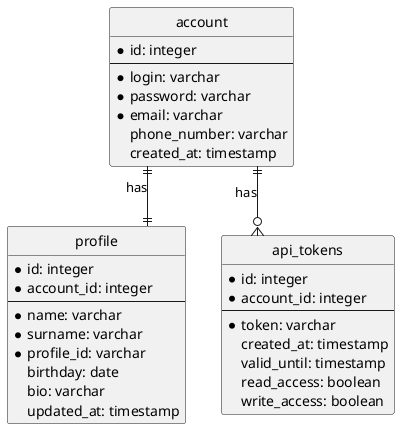 @startuml

hide circle
skinparam linetype ortho

entity account {
    * id: integer
    --
    * login: varchar
    * password: varchar
    * email: varchar
    phone_number: varchar
    created_at: timestamp
}

entity profile {
    * id: integer
    * account_id: integer
    --
    * name: varchar
    * surname: varchar
    * profile_id: varchar
    birthday: date
    bio: varchar
    updated_at: timestamp
}

entity api_tokens {
    * id: integer
    * account_id: integer
    --
    * token: varchar
    created_at: timestamp
    valid_until: timestamp
    read_access: boolean
    write_access: boolean
}

account ||--o{ api_tokens : has
account ||--|| profile : has

@enduml